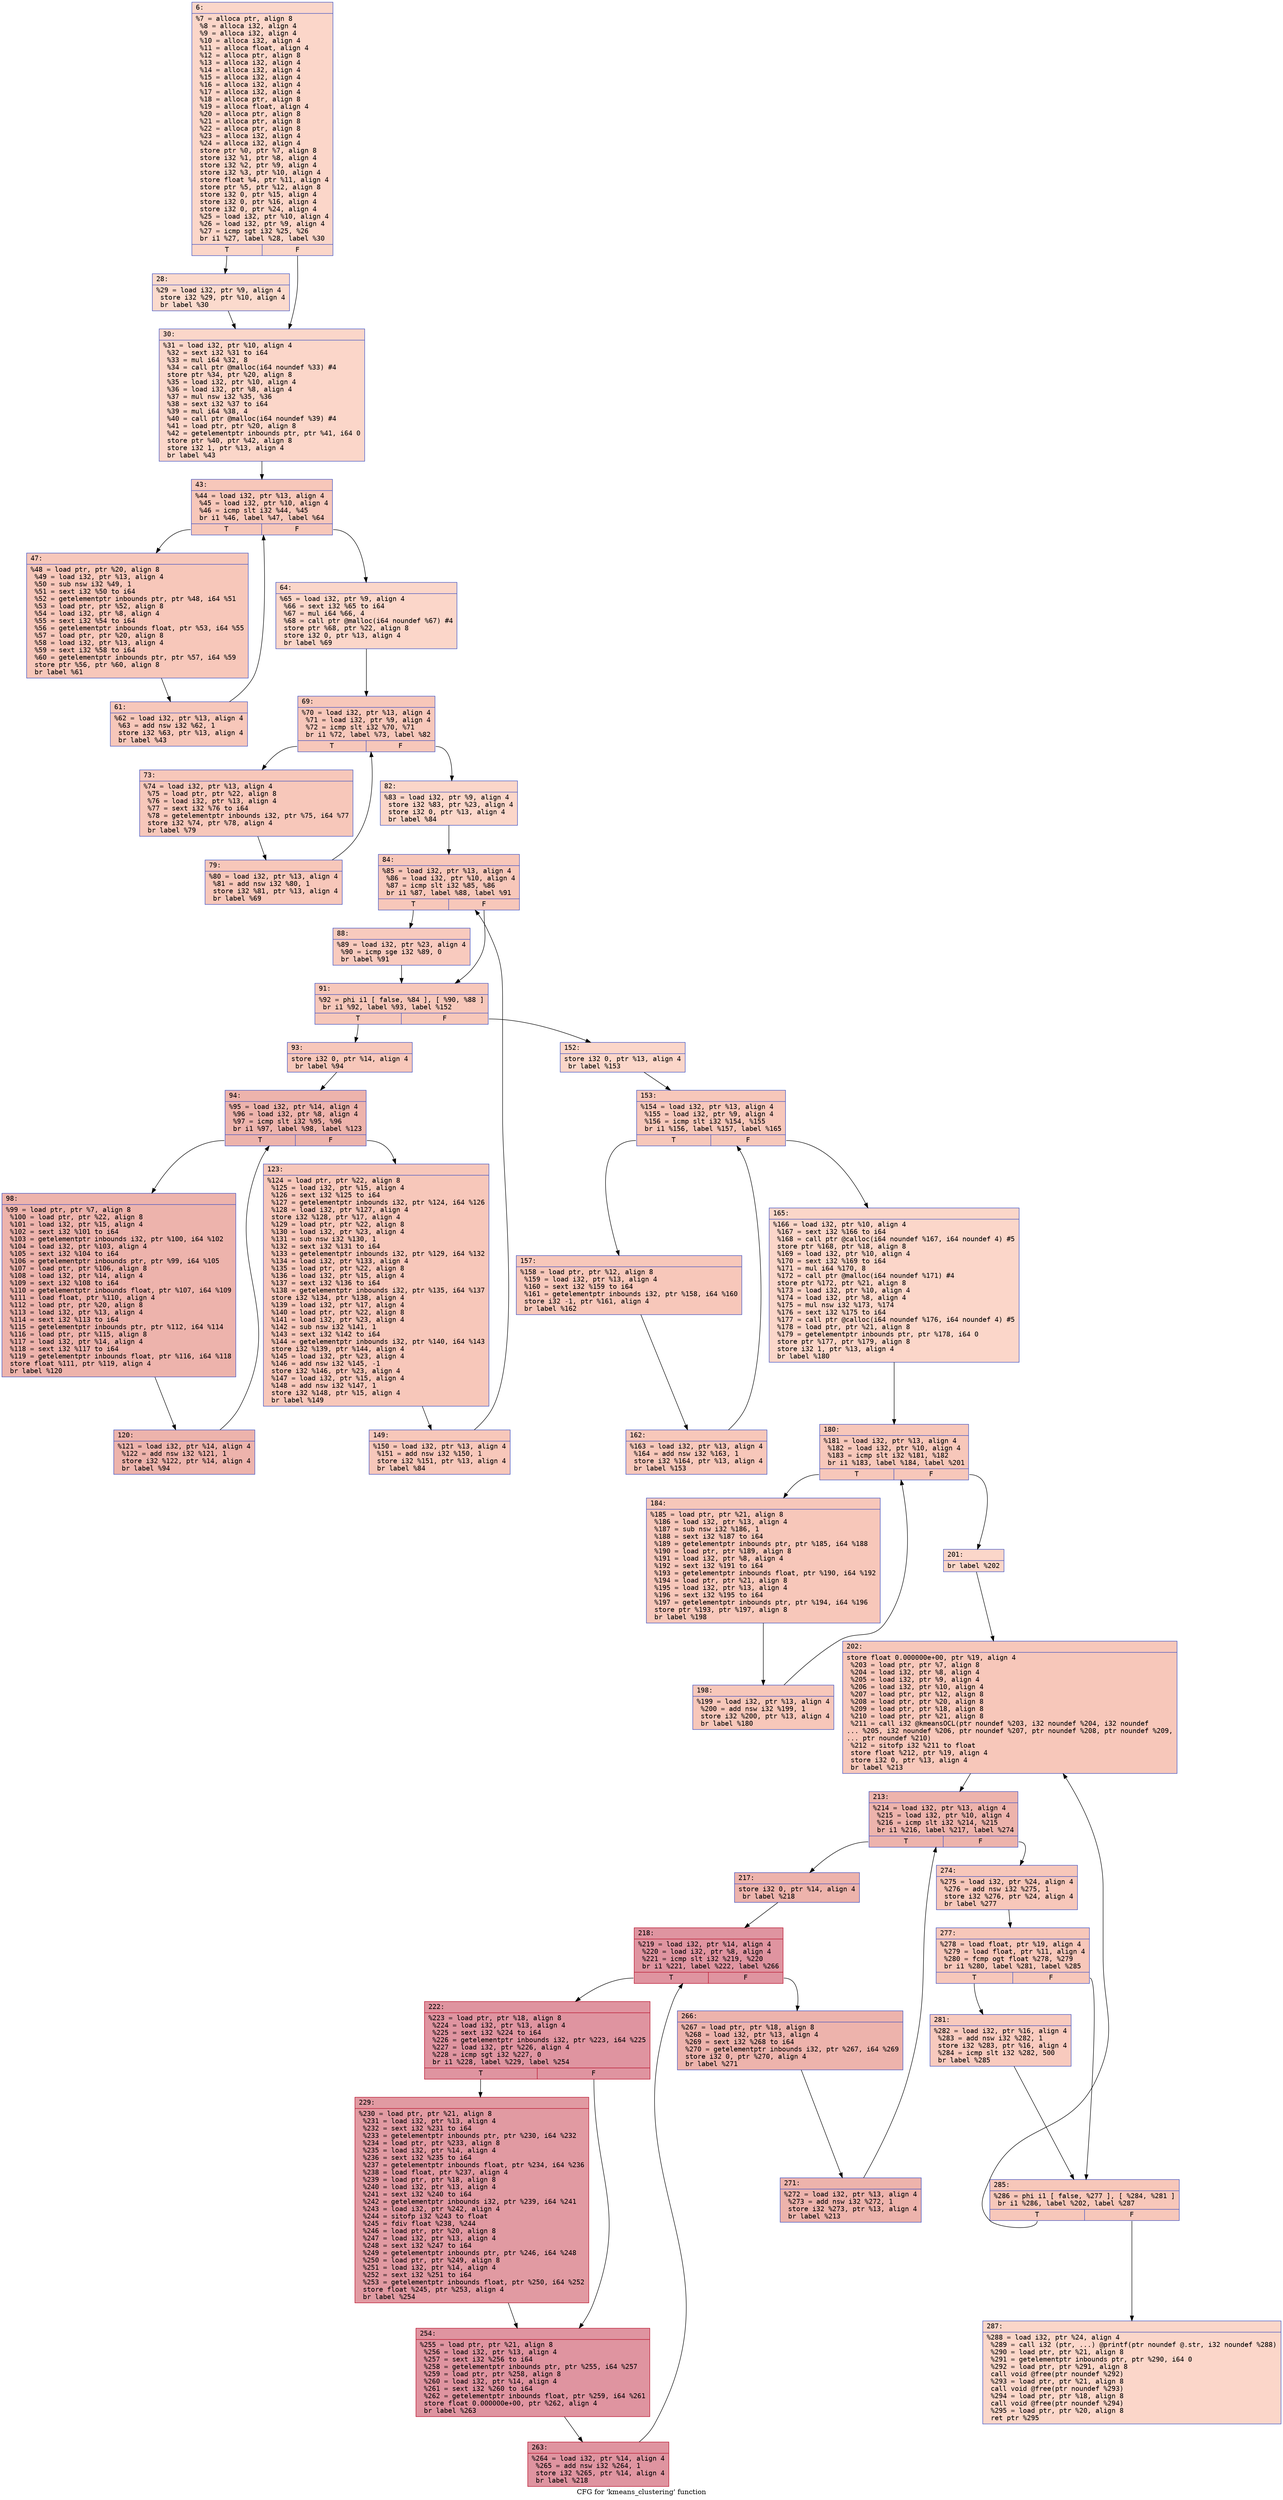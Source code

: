 digraph "CFG for 'kmeans_clustering' function" {
	label="CFG for 'kmeans_clustering' function";

	Node0x600000a61630 [shape=record,color="#3d50c3ff", style=filled, fillcolor="#f6a38570" fontname="Courier",label="{6:\l|  %7 = alloca ptr, align 8\l  %8 = alloca i32, align 4\l  %9 = alloca i32, align 4\l  %10 = alloca i32, align 4\l  %11 = alloca float, align 4\l  %12 = alloca ptr, align 8\l  %13 = alloca i32, align 4\l  %14 = alloca i32, align 4\l  %15 = alloca i32, align 4\l  %16 = alloca i32, align 4\l  %17 = alloca i32, align 4\l  %18 = alloca ptr, align 8\l  %19 = alloca float, align 4\l  %20 = alloca ptr, align 8\l  %21 = alloca ptr, align 8\l  %22 = alloca ptr, align 8\l  %23 = alloca i32, align 4\l  %24 = alloca i32, align 4\l  store ptr %0, ptr %7, align 8\l  store i32 %1, ptr %8, align 4\l  store i32 %2, ptr %9, align 4\l  store i32 %3, ptr %10, align 4\l  store float %4, ptr %11, align 4\l  store ptr %5, ptr %12, align 8\l  store i32 0, ptr %15, align 4\l  store i32 0, ptr %16, align 4\l  store i32 0, ptr %24, align 4\l  %25 = load i32, ptr %10, align 4\l  %26 = load i32, ptr %9, align 4\l  %27 = icmp sgt i32 %25, %26\l  br i1 %27, label %28, label %30\l|{<s0>T|<s1>F}}"];
	Node0x600000a61630:s0 -> Node0x600000a61680[tooltip="6 -> 28\nProbability 50.00%" ];
	Node0x600000a61630:s1 -> Node0x600000a616d0[tooltip="6 -> 30\nProbability 50.00%" ];
	Node0x600000a61680 [shape=record,color="#3d50c3ff", style=filled, fillcolor="#f7ac8e70" fontname="Courier",label="{28:\l|  %29 = load i32, ptr %9, align 4\l  store i32 %29, ptr %10, align 4\l  br label %30\l}"];
	Node0x600000a61680 -> Node0x600000a616d0[tooltip="28 -> 30\nProbability 100.00%" ];
	Node0x600000a616d0 [shape=record,color="#3d50c3ff", style=filled, fillcolor="#f6a38570" fontname="Courier",label="{30:\l|  %31 = load i32, ptr %10, align 4\l  %32 = sext i32 %31 to i64\l  %33 = mul i64 %32, 8\l  %34 = call ptr @malloc(i64 noundef %33) #4\l  store ptr %34, ptr %20, align 8\l  %35 = load i32, ptr %10, align 4\l  %36 = load i32, ptr %8, align 4\l  %37 = mul nsw i32 %35, %36\l  %38 = sext i32 %37 to i64\l  %39 = mul i64 %38, 4\l  %40 = call ptr @malloc(i64 noundef %39) #4\l  %41 = load ptr, ptr %20, align 8\l  %42 = getelementptr inbounds ptr, ptr %41, i64 0\l  store ptr %40, ptr %42, align 8\l  store i32 1, ptr %13, align 4\l  br label %43\l}"];
	Node0x600000a616d0 -> Node0x600000a61720[tooltip="30 -> 43\nProbability 100.00%" ];
	Node0x600000a61720 [shape=record,color="#3d50c3ff", style=filled, fillcolor="#ec7f6370" fontname="Courier",label="{43:\l|  %44 = load i32, ptr %13, align 4\l  %45 = load i32, ptr %10, align 4\l  %46 = icmp slt i32 %44, %45\l  br i1 %46, label %47, label %64\l|{<s0>T|<s1>F}}"];
	Node0x600000a61720:s0 -> Node0x600000a61770[tooltip="43 -> 47\nProbability 96.88%" ];
	Node0x600000a61720:s1 -> Node0x600000a61810[tooltip="43 -> 64\nProbability 3.12%" ];
	Node0x600000a61770 [shape=record,color="#3d50c3ff", style=filled, fillcolor="#ec7f6370" fontname="Courier",label="{47:\l|  %48 = load ptr, ptr %20, align 8\l  %49 = load i32, ptr %13, align 4\l  %50 = sub nsw i32 %49, 1\l  %51 = sext i32 %50 to i64\l  %52 = getelementptr inbounds ptr, ptr %48, i64 %51\l  %53 = load ptr, ptr %52, align 8\l  %54 = load i32, ptr %8, align 4\l  %55 = sext i32 %54 to i64\l  %56 = getelementptr inbounds float, ptr %53, i64 %55\l  %57 = load ptr, ptr %20, align 8\l  %58 = load i32, ptr %13, align 4\l  %59 = sext i32 %58 to i64\l  %60 = getelementptr inbounds ptr, ptr %57, i64 %59\l  store ptr %56, ptr %60, align 8\l  br label %61\l}"];
	Node0x600000a61770 -> Node0x600000a617c0[tooltip="47 -> 61\nProbability 100.00%" ];
	Node0x600000a617c0 [shape=record,color="#3d50c3ff", style=filled, fillcolor="#ec7f6370" fontname="Courier",label="{61:\l|  %62 = load i32, ptr %13, align 4\l  %63 = add nsw i32 %62, 1\l  store i32 %63, ptr %13, align 4\l  br label %43\l}"];
	Node0x600000a617c0 -> Node0x600000a61720[tooltip="61 -> 43\nProbability 100.00%" ];
	Node0x600000a61810 [shape=record,color="#3d50c3ff", style=filled, fillcolor="#f6a38570" fontname="Courier",label="{64:\l|  %65 = load i32, ptr %9, align 4\l  %66 = sext i32 %65 to i64\l  %67 = mul i64 %66, 4\l  %68 = call ptr @malloc(i64 noundef %67) #4\l  store ptr %68, ptr %22, align 8\l  store i32 0, ptr %13, align 4\l  br label %69\l}"];
	Node0x600000a61810 -> Node0x600000a61860[tooltip="64 -> 69\nProbability 100.00%" ];
	Node0x600000a61860 [shape=record,color="#3d50c3ff", style=filled, fillcolor="#ec7f6370" fontname="Courier",label="{69:\l|  %70 = load i32, ptr %13, align 4\l  %71 = load i32, ptr %9, align 4\l  %72 = icmp slt i32 %70, %71\l  br i1 %72, label %73, label %82\l|{<s0>T|<s1>F}}"];
	Node0x600000a61860:s0 -> Node0x600000a618b0[tooltip="69 -> 73\nProbability 96.88%" ];
	Node0x600000a61860:s1 -> Node0x600000a61950[tooltip="69 -> 82\nProbability 3.12%" ];
	Node0x600000a618b0 [shape=record,color="#3d50c3ff", style=filled, fillcolor="#ec7f6370" fontname="Courier",label="{73:\l|  %74 = load i32, ptr %13, align 4\l  %75 = load ptr, ptr %22, align 8\l  %76 = load i32, ptr %13, align 4\l  %77 = sext i32 %76 to i64\l  %78 = getelementptr inbounds i32, ptr %75, i64 %77\l  store i32 %74, ptr %78, align 4\l  br label %79\l}"];
	Node0x600000a618b0 -> Node0x600000a61900[tooltip="73 -> 79\nProbability 100.00%" ];
	Node0x600000a61900 [shape=record,color="#3d50c3ff", style=filled, fillcolor="#ec7f6370" fontname="Courier",label="{79:\l|  %80 = load i32, ptr %13, align 4\l  %81 = add nsw i32 %80, 1\l  store i32 %81, ptr %13, align 4\l  br label %69\l}"];
	Node0x600000a61900 -> Node0x600000a61860[tooltip="79 -> 69\nProbability 100.00%" ];
	Node0x600000a61950 [shape=record,color="#3d50c3ff", style=filled, fillcolor="#f6a38570" fontname="Courier",label="{82:\l|  %83 = load i32, ptr %9, align 4\l  store i32 %83, ptr %23, align 4\l  store i32 0, ptr %13, align 4\l  br label %84\l}"];
	Node0x600000a61950 -> Node0x600000a619a0[tooltip="82 -> 84\nProbability 100.00%" ];
	Node0x600000a619a0 [shape=record,color="#3d50c3ff", style=filled, fillcolor="#ec7f6370" fontname="Courier",label="{84:\l|  %85 = load i32, ptr %13, align 4\l  %86 = load i32, ptr %10, align 4\l  %87 = icmp slt i32 %85, %86\l  br i1 %87, label %88, label %91\l|{<s0>T|<s1>F}}"];
	Node0x600000a619a0:s0 -> Node0x600000a619f0[tooltip="84 -> 88\nProbability 50.00%" ];
	Node0x600000a619a0:s1 -> Node0x600000a61a40[tooltip="84 -> 91\nProbability 50.00%" ];
	Node0x600000a619f0 [shape=record,color="#3d50c3ff", style=filled, fillcolor="#ef886b70" fontname="Courier",label="{88:\l|  %89 = load i32, ptr %23, align 4\l  %90 = icmp sge i32 %89, 0\l  br label %91\l}"];
	Node0x600000a619f0 -> Node0x600000a61a40[tooltip="88 -> 91\nProbability 100.00%" ];
	Node0x600000a61a40 [shape=record,color="#3d50c3ff", style=filled, fillcolor="#ec7f6370" fontname="Courier",label="{91:\l|  %92 = phi i1 [ false, %84 ], [ %90, %88 ]\l  br i1 %92, label %93, label %152\l|{<s0>T|<s1>F}}"];
	Node0x600000a61a40:s0 -> Node0x600000a61a90[tooltip="91 -> 93\nProbability 96.88%" ];
	Node0x600000a61a40:s1 -> Node0x600000a61c70[tooltip="91 -> 152\nProbability 3.12%" ];
	Node0x600000a61a90 [shape=record,color="#3d50c3ff", style=filled, fillcolor="#ec7f6370" fontname="Courier",label="{93:\l|  store i32 0, ptr %14, align 4\l  br label %94\l}"];
	Node0x600000a61a90 -> Node0x600000a61ae0[tooltip="93 -> 94\nProbability 100.00%" ];
	Node0x600000a61ae0 [shape=record,color="#3d50c3ff", style=filled, fillcolor="#d6524470" fontname="Courier",label="{94:\l|  %95 = load i32, ptr %14, align 4\l  %96 = load i32, ptr %8, align 4\l  %97 = icmp slt i32 %95, %96\l  br i1 %97, label %98, label %123\l|{<s0>T|<s1>F}}"];
	Node0x600000a61ae0:s0 -> Node0x600000a61b30[tooltip="94 -> 98\nProbability 96.88%" ];
	Node0x600000a61ae0:s1 -> Node0x600000a61bd0[tooltip="94 -> 123\nProbability 3.12%" ];
	Node0x600000a61b30 [shape=record,color="#3d50c3ff", style=filled, fillcolor="#d6524470" fontname="Courier",label="{98:\l|  %99 = load ptr, ptr %7, align 8\l  %100 = load ptr, ptr %22, align 8\l  %101 = load i32, ptr %15, align 4\l  %102 = sext i32 %101 to i64\l  %103 = getelementptr inbounds i32, ptr %100, i64 %102\l  %104 = load i32, ptr %103, align 4\l  %105 = sext i32 %104 to i64\l  %106 = getelementptr inbounds ptr, ptr %99, i64 %105\l  %107 = load ptr, ptr %106, align 8\l  %108 = load i32, ptr %14, align 4\l  %109 = sext i32 %108 to i64\l  %110 = getelementptr inbounds float, ptr %107, i64 %109\l  %111 = load float, ptr %110, align 4\l  %112 = load ptr, ptr %20, align 8\l  %113 = load i32, ptr %13, align 4\l  %114 = sext i32 %113 to i64\l  %115 = getelementptr inbounds ptr, ptr %112, i64 %114\l  %116 = load ptr, ptr %115, align 8\l  %117 = load i32, ptr %14, align 4\l  %118 = sext i32 %117 to i64\l  %119 = getelementptr inbounds float, ptr %116, i64 %118\l  store float %111, ptr %119, align 4\l  br label %120\l}"];
	Node0x600000a61b30 -> Node0x600000a61b80[tooltip="98 -> 120\nProbability 100.00%" ];
	Node0x600000a61b80 [shape=record,color="#3d50c3ff", style=filled, fillcolor="#d6524470" fontname="Courier",label="{120:\l|  %121 = load i32, ptr %14, align 4\l  %122 = add nsw i32 %121, 1\l  store i32 %122, ptr %14, align 4\l  br label %94\l}"];
	Node0x600000a61b80 -> Node0x600000a61ae0[tooltip="120 -> 94\nProbability 100.00%" ];
	Node0x600000a61bd0 [shape=record,color="#3d50c3ff", style=filled, fillcolor="#ec7f6370" fontname="Courier",label="{123:\l|  %124 = load ptr, ptr %22, align 8\l  %125 = load i32, ptr %15, align 4\l  %126 = sext i32 %125 to i64\l  %127 = getelementptr inbounds i32, ptr %124, i64 %126\l  %128 = load i32, ptr %127, align 4\l  store i32 %128, ptr %17, align 4\l  %129 = load ptr, ptr %22, align 8\l  %130 = load i32, ptr %23, align 4\l  %131 = sub nsw i32 %130, 1\l  %132 = sext i32 %131 to i64\l  %133 = getelementptr inbounds i32, ptr %129, i64 %132\l  %134 = load i32, ptr %133, align 4\l  %135 = load ptr, ptr %22, align 8\l  %136 = load i32, ptr %15, align 4\l  %137 = sext i32 %136 to i64\l  %138 = getelementptr inbounds i32, ptr %135, i64 %137\l  store i32 %134, ptr %138, align 4\l  %139 = load i32, ptr %17, align 4\l  %140 = load ptr, ptr %22, align 8\l  %141 = load i32, ptr %23, align 4\l  %142 = sub nsw i32 %141, 1\l  %143 = sext i32 %142 to i64\l  %144 = getelementptr inbounds i32, ptr %140, i64 %143\l  store i32 %139, ptr %144, align 4\l  %145 = load i32, ptr %23, align 4\l  %146 = add nsw i32 %145, -1\l  store i32 %146, ptr %23, align 4\l  %147 = load i32, ptr %15, align 4\l  %148 = add nsw i32 %147, 1\l  store i32 %148, ptr %15, align 4\l  br label %149\l}"];
	Node0x600000a61bd0 -> Node0x600000a61c20[tooltip="123 -> 149\nProbability 100.00%" ];
	Node0x600000a61c20 [shape=record,color="#3d50c3ff", style=filled, fillcolor="#ec7f6370" fontname="Courier",label="{149:\l|  %150 = load i32, ptr %13, align 4\l  %151 = add nsw i32 %150, 1\l  store i32 %151, ptr %13, align 4\l  br label %84\l}"];
	Node0x600000a61c20 -> Node0x600000a619a0[tooltip="149 -> 84\nProbability 100.00%" ];
	Node0x600000a61c70 [shape=record,color="#3d50c3ff", style=filled, fillcolor="#f6a38570" fontname="Courier",label="{152:\l|  store i32 0, ptr %13, align 4\l  br label %153\l}"];
	Node0x600000a61c70 -> Node0x600000a61cc0[tooltip="152 -> 153\nProbability 100.00%" ];
	Node0x600000a61cc0 [shape=record,color="#3d50c3ff", style=filled, fillcolor="#ec7f6370" fontname="Courier",label="{153:\l|  %154 = load i32, ptr %13, align 4\l  %155 = load i32, ptr %9, align 4\l  %156 = icmp slt i32 %154, %155\l  br i1 %156, label %157, label %165\l|{<s0>T|<s1>F}}"];
	Node0x600000a61cc0:s0 -> Node0x600000a61d10[tooltip="153 -> 157\nProbability 96.88%" ];
	Node0x600000a61cc0:s1 -> Node0x600000a61db0[tooltip="153 -> 165\nProbability 3.12%" ];
	Node0x600000a61d10 [shape=record,color="#3d50c3ff", style=filled, fillcolor="#ec7f6370" fontname="Courier",label="{157:\l|  %158 = load ptr, ptr %12, align 8\l  %159 = load i32, ptr %13, align 4\l  %160 = sext i32 %159 to i64\l  %161 = getelementptr inbounds i32, ptr %158, i64 %160\l  store i32 -1, ptr %161, align 4\l  br label %162\l}"];
	Node0x600000a61d10 -> Node0x600000a61d60[tooltip="157 -> 162\nProbability 100.00%" ];
	Node0x600000a61d60 [shape=record,color="#3d50c3ff", style=filled, fillcolor="#ec7f6370" fontname="Courier",label="{162:\l|  %163 = load i32, ptr %13, align 4\l  %164 = add nsw i32 %163, 1\l  store i32 %164, ptr %13, align 4\l  br label %153\l}"];
	Node0x600000a61d60 -> Node0x600000a61cc0[tooltip="162 -> 153\nProbability 100.00%" ];
	Node0x600000a61db0 [shape=record,color="#3d50c3ff", style=filled, fillcolor="#f6a38570" fontname="Courier",label="{165:\l|  %166 = load i32, ptr %10, align 4\l  %167 = sext i32 %166 to i64\l  %168 = call ptr @calloc(i64 noundef %167, i64 noundef 4) #5\l  store ptr %168, ptr %18, align 8\l  %169 = load i32, ptr %10, align 4\l  %170 = sext i32 %169 to i64\l  %171 = mul i64 %170, 8\l  %172 = call ptr @malloc(i64 noundef %171) #4\l  store ptr %172, ptr %21, align 8\l  %173 = load i32, ptr %10, align 4\l  %174 = load i32, ptr %8, align 4\l  %175 = mul nsw i32 %173, %174\l  %176 = sext i32 %175 to i64\l  %177 = call ptr @calloc(i64 noundef %176, i64 noundef 4) #5\l  %178 = load ptr, ptr %21, align 8\l  %179 = getelementptr inbounds ptr, ptr %178, i64 0\l  store ptr %177, ptr %179, align 8\l  store i32 1, ptr %13, align 4\l  br label %180\l}"];
	Node0x600000a61db0 -> Node0x600000a61e00[tooltip="165 -> 180\nProbability 100.00%" ];
	Node0x600000a61e00 [shape=record,color="#3d50c3ff", style=filled, fillcolor="#ec7f6370" fontname="Courier",label="{180:\l|  %181 = load i32, ptr %13, align 4\l  %182 = load i32, ptr %10, align 4\l  %183 = icmp slt i32 %181, %182\l  br i1 %183, label %184, label %201\l|{<s0>T|<s1>F}}"];
	Node0x600000a61e00:s0 -> Node0x600000a61e50[tooltip="180 -> 184\nProbability 96.88%" ];
	Node0x600000a61e00:s1 -> Node0x600000a61ef0[tooltip="180 -> 201\nProbability 3.12%" ];
	Node0x600000a61e50 [shape=record,color="#3d50c3ff", style=filled, fillcolor="#ec7f6370" fontname="Courier",label="{184:\l|  %185 = load ptr, ptr %21, align 8\l  %186 = load i32, ptr %13, align 4\l  %187 = sub nsw i32 %186, 1\l  %188 = sext i32 %187 to i64\l  %189 = getelementptr inbounds ptr, ptr %185, i64 %188\l  %190 = load ptr, ptr %189, align 8\l  %191 = load i32, ptr %8, align 4\l  %192 = sext i32 %191 to i64\l  %193 = getelementptr inbounds float, ptr %190, i64 %192\l  %194 = load ptr, ptr %21, align 8\l  %195 = load i32, ptr %13, align 4\l  %196 = sext i32 %195 to i64\l  %197 = getelementptr inbounds ptr, ptr %194, i64 %196\l  store ptr %193, ptr %197, align 8\l  br label %198\l}"];
	Node0x600000a61e50 -> Node0x600000a61ea0[tooltip="184 -> 198\nProbability 100.00%" ];
	Node0x600000a61ea0 [shape=record,color="#3d50c3ff", style=filled, fillcolor="#ec7f6370" fontname="Courier",label="{198:\l|  %199 = load i32, ptr %13, align 4\l  %200 = add nsw i32 %199, 1\l  store i32 %200, ptr %13, align 4\l  br label %180\l}"];
	Node0x600000a61ea0 -> Node0x600000a61e00[tooltip="198 -> 180\nProbability 100.00%" ];
	Node0x600000a61ef0 [shape=record,color="#3d50c3ff", style=filled, fillcolor="#f6a38570" fontname="Courier",label="{201:\l|  br label %202\l}"];
	Node0x600000a61ef0 -> Node0x600000a61f40[tooltip="201 -> 202\nProbability 100.00%" ];
	Node0x600000a61f40 [shape=record,color="#3d50c3ff", style=filled, fillcolor="#ec7f6370" fontname="Courier",label="{202:\l|  store float 0.000000e+00, ptr %19, align 4\l  %203 = load ptr, ptr %7, align 8\l  %204 = load i32, ptr %8, align 4\l  %205 = load i32, ptr %9, align 4\l  %206 = load i32, ptr %10, align 4\l  %207 = load ptr, ptr %12, align 8\l  %208 = load ptr, ptr %20, align 8\l  %209 = load ptr, ptr %18, align 8\l  %210 = load ptr, ptr %21, align 8\l  %211 = call i32 @kmeansOCL(ptr noundef %203, i32 noundef %204, i32 noundef\l... %205, i32 noundef %206, ptr noundef %207, ptr noundef %208, ptr noundef %209,\l... ptr noundef %210)\l  %212 = sitofp i32 %211 to float\l  store float %212, ptr %19, align 4\l  store i32 0, ptr %13, align 4\l  br label %213\l}"];
	Node0x600000a61f40 -> Node0x600000a61f90[tooltip="202 -> 213\nProbability 100.00%" ];
	Node0x600000a61f90 [shape=record,color="#3d50c3ff", style=filled, fillcolor="#d6524470" fontname="Courier",label="{213:\l|  %214 = load i32, ptr %13, align 4\l  %215 = load i32, ptr %10, align 4\l  %216 = icmp slt i32 %214, %215\l  br i1 %216, label %217, label %274\l|{<s0>T|<s1>F}}"];
	Node0x600000a61f90:s0 -> Node0x600000a61fe0[tooltip="213 -> 217\nProbability 96.88%" ];
	Node0x600000a61f90:s1 -> Node0x600000a62260[tooltip="213 -> 274\nProbability 3.12%" ];
	Node0x600000a61fe0 [shape=record,color="#3d50c3ff", style=filled, fillcolor="#d6524470" fontname="Courier",label="{217:\l|  store i32 0, ptr %14, align 4\l  br label %218\l}"];
	Node0x600000a61fe0 -> Node0x600000a62030[tooltip="217 -> 218\nProbability 100.00%" ];
	Node0x600000a62030 [shape=record,color="#b70d28ff", style=filled, fillcolor="#b70d2870" fontname="Courier",label="{218:\l|  %219 = load i32, ptr %14, align 4\l  %220 = load i32, ptr %8, align 4\l  %221 = icmp slt i32 %219, %220\l  br i1 %221, label %222, label %266\l|{<s0>T|<s1>F}}"];
	Node0x600000a62030:s0 -> Node0x600000a62080[tooltip="218 -> 222\nProbability 96.88%" ];
	Node0x600000a62030:s1 -> Node0x600000a621c0[tooltip="218 -> 266\nProbability 3.12%" ];
	Node0x600000a62080 [shape=record,color="#b70d28ff", style=filled, fillcolor="#b70d2870" fontname="Courier",label="{222:\l|  %223 = load ptr, ptr %18, align 8\l  %224 = load i32, ptr %13, align 4\l  %225 = sext i32 %224 to i64\l  %226 = getelementptr inbounds i32, ptr %223, i64 %225\l  %227 = load i32, ptr %226, align 4\l  %228 = icmp sgt i32 %227, 0\l  br i1 %228, label %229, label %254\l|{<s0>T|<s1>F}}"];
	Node0x600000a62080:s0 -> Node0x600000a620d0[tooltip="222 -> 229\nProbability 62.50%" ];
	Node0x600000a62080:s1 -> Node0x600000a62120[tooltip="222 -> 254\nProbability 37.50%" ];
	Node0x600000a620d0 [shape=record,color="#b70d28ff", style=filled, fillcolor="#bb1b2c70" fontname="Courier",label="{229:\l|  %230 = load ptr, ptr %21, align 8\l  %231 = load i32, ptr %13, align 4\l  %232 = sext i32 %231 to i64\l  %233 = getelementptr inbounds ptr, ptr %230, i64 %232\l  %234 = load ptr, ptr %233, align 8\l  %235 = load i32, ptr %14, align 4\l  %236 = sext i32 %235 to i64\l  %237 = getelementptr inbounds float, ptr %234, i64 %236\l  %238 = load float, ptr %237, align 4\l  %239 = load ptr, ptr %18, align 8\l  %240 = load i32, ptr %13, align 4\l  %241 = sext i32 %240 to i64\l  %242 = getelementptr inbounds i32, ptr %239, i64 %241\l  %243 = load i32, ptr %242, align 4\l  %244 = sitofp i32 %243 to float\l  %245 = fdiv float %238, %244\l  %246 = load ptr, ptr %20, align 8\l  %247 = load i32, ptr %13, align 4\l  %248 = sext i32 %247 to i64\l  %249 = getelementptr inbounds ptr, ptr %246, i64 %248\l  %250 = load ptr, ptr %249, align 8\l  %251 = load i32, ptr %14, align 4\l  %252 = sext i32 %251 to i64\l  %253 = getelementptr inbounds float, ptr %250, i64 %252\l  store float %245, ptr %253, align 4\l  br label %254\l}"];
	Node0x600000a620d0 -> Node0x600000a62120[tooltip="229 -> 254\nProbability 100.00%" ];
	Node0x600000a62120 [shape=record,color="#b70d28ff", style=filled, fillcolor="#b70d2870" fontname="Courier",label="{254:\l|  %255 = load ptr, ptr %21, align 8\l  %256 = load i32, ptr %13, align 4\l  %257 = sext i32 %256 to i64\l  %258 = getelementptr inbounds ptr, ptr %255, i64 %257\l  %259 = load ptr, ptr %258, align 8\l  %260 = load i32, ptr %14, align 4\l  %261 = sext i32 %260 to i64\l  %262 = getelementptr inbounds float, ptr %259, i64 %261\l  store float 0.000000e+00, ptr %262, align 4\l  br label %263\l}"];
	Node0x600000a62120 -> Node0x600000a62170[tooltip="254 -> 263\nProbability 100.00%" ];
	Node0x600000a62170 [shape=record,color="#b70d28ff", style=filled, fillcolor="#b70d2870" fontname="Courier",label="{263:\l|  %264 = load i32, ptr %14, align 4\l  %265 = add nsw i32 %264, 1\l  store i32 %265, ptr %14, align 4\l  br label %218\l}"];
	Node0x600000a62170 -> Node0x600000a62030[tooltip="263 -> 218\nProbability 100.00%" ];
	Node0x600000a621c0 [shape=record,color="#3d50c3ff", style=filled, fillcolor="#d6524470" fontname="Courier",label="{266:\l|  %267 = load ptr, ptr %18, align 8\l  %268 = load i32, ptr %13, align 4\l  %269 = sext i32 %268 to i64\l  %270 = getelementptr inbounds i32, ptr %267, i64 %269\l  store i32 0, ptr %270, align 4\l  br label %271\l}"];
	Node0x600000a621c0 -> Node0x600000a62210[tooltip="266 -> 271\nProbability 100.00%" ];
	Node0x600000a62210 [shape=record,color="#3d50c3ff", style=filled, fillcolor="#d6524470" fontname="Courier",label="{271:\l|  %272 = load i32, ptr %13, align 4\l  %273 = add nsw i32 %272, 1\l  store i32 %273, ptr %13, align 4\l  br label %213\l}"];
	Node0x600000a62210 -> Node0x600000a61f90[tooltip="271 -> 213\nProbability 100.00%" ];
	Node0x600000a62260 [shape=record,color="#3d50c3ff", style=filled, fillcolor="#ec7f6370" fontname="Courier",label="{274:\l|  %275 = load i32, ptr %24, align 4\l  %276 = add nsw i32 %275, 1\l  store i32 %276, ptr %24, align 4\l  br label %277\l}"];
	Node0x600000a62260 -> Node0x600000a622b0[tooltip="274 -> 277\nProbability 100.00%" ];
	Node0x600000a622b0 [shape=record,color="#3d50c3ff", style=filled, fillcolor="#ec7f6370" fontname="Courier",label="{277:\l|  %278 = load float, ptr %19, align 4\l  %279 = load float, ptr %11, align 4\l  %280 = fcmp ogt float %278, %279\l  br i1 %280, label %281, label %285\l|{<s0>T|<s1>F}}"];
	Node0x600000a622b0:s0 -> Node0x600000a62300[tooltip="277 -> 281\nProbability 50.00%" ];
	Node0x600000a622b0:s1 -> Node0x600000a62350[tooltip="277 -> 285\nProbability 50.00%" ];
	Node0x600000a62300 [shape=record,color="#3d50c3ff", style=filled, fillcolor="#ef886b70" fontname="Courier",label="{281:\l|  %282 = load i32, ptr %16, align 4\l  %283 = add nsw i32 %282, 1\l  store i32 %283, ptr %16, align 4\l  %284 = icmp slt i32 %282, 500\l  br label %285\l}"];
	Node0x600000a62300 -> Node0x600000a62350[tooltip="281 -> 285\nProbability 100.00%" ];
	Node0x600000a62350 [shape=record,color="#3d50c3ff", style=filled, fillcolor="#ec7f6370" fontname="Courier",label="{285:\l|  %286 = phi i1 [ false, %277 ], [ %284, %281 ]\l  br i1 %286, label %202, label %287\l|{<s0>T|<s1>F}}"];
	Node0x600000a62350:s0 -> Node0x600000a61f40[tooltip="285 -> 202\nProbability 96.88%" ];
	Node0x600000a62350:s1 -> Node0x600000a623a0[tooltip="285 -> 287\nProbability 3.12%" ];
	Node0x600000a623a0 [shape=record,color="#3d50c3ff", style=filled, fillcolor="#f6a38570" fontname="Courier",label="{287:\l|  %288 = load i32, ptr %24, align 4\l  %289 = call i32 (ptr, ...) @printf(ptr noundef @.str, i32 noundef %288)\l  %290 = load ptr, ptr %21, align 8\l  %291 = getelementptr inbounds ptr, ptr %290, i64 0\l  %292 = load ptr, ptr %291, align 8\l  call void @free(ptr noundef %292)\l  %293 = load ptr, ptr %21, align 8\l  call void @free(ptr noundef %293)\l  %294 = load ptr, ptr %18, align 8\l  call void @free(ptr noundef %294)\l  %295 = load ptr, ptr %20, align 8\l  ret ptr %295\l}"];
}
